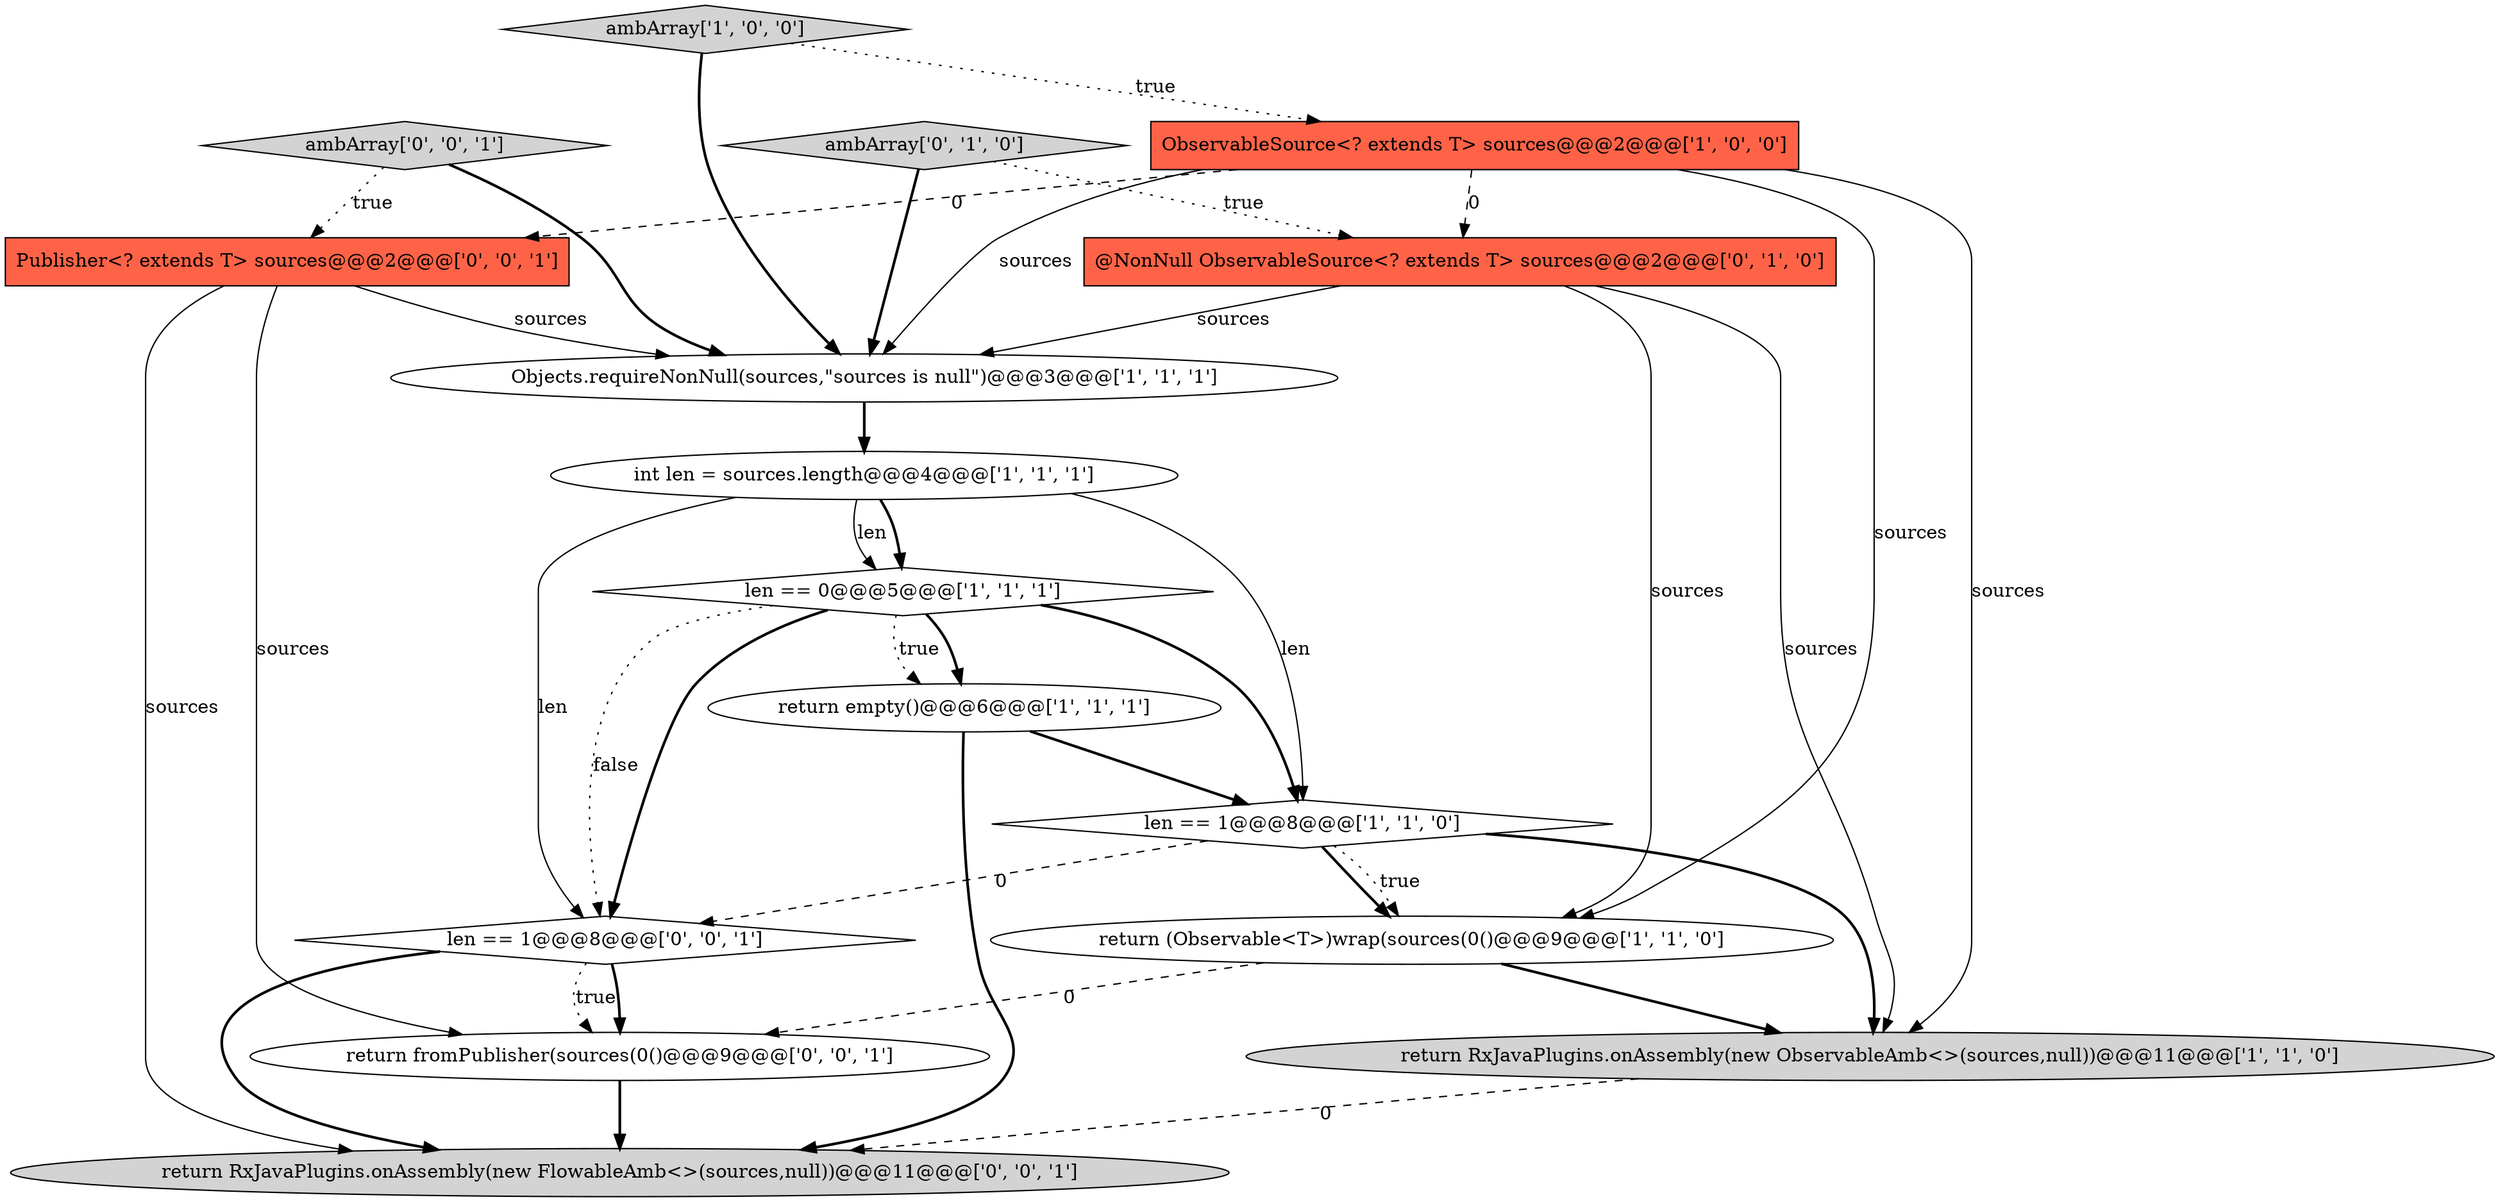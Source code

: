 digraph {
11 [style = filled, label = "return RxJavaPlugins.onAssembly(new FlowableAmb<>(sources,null))@@@11@@@['0', '0', '1']", fillcolor = lightgray, shape = ellipse image = "AAA0AAABBB3BBB"];
5 [style = filled, label = "return empty()@@@6@@@['1', '1', '1']", fillcolor = white, shape = ellipse image = "AAA0AAABBB1BBB"];
10 [style = filled, label = "ambArray['0', '1', '0']", fillcolor = lightgray, shape = diamond image = "AAA0AAABBB2BBB"];
13 [style = filled, label = "len == 1@@@8@@@['0', '0', '1']", fillcolor = white, shape = diamond image = "AAA0AAABBB3BBB"];
14 [style = filled, label = "Publisher<? extends T> sources@@@2@@@['0', '0', '1']", fillcolor = tomato, shape = box image = "AAA0AAABBB3BBB"];
7 [style = filled, label = "len == 1@@@8@@@['1', '1', '0']", fillcolor = white, shape = diamond image = "AAA0AAABBB1BBB"];
3 [style = filled, label = "Objects.requireNonNull(sources,\"sources is null\")@@@3@@@['1', '1', '1']", fillcolor = white, shape = ellipse image = "AAA0AAABBB1BBB"];
4 [style = filled, label = "return RxJavaPlugins.onAssembly(new ObservableAmb<>(sources,null))@@@11@@@['1', '1', '0']", fillcolor = lightgray, shape = ellipse image = "AAA0AAABBB1BBB"];
6 [style = filled, label = "len == 0@@@5@@@['1', '1', '1']", fillcolor = white, shape = diamond image = "AAA0AAABBB1BBB"];
8 [style = filled, label = "int len = sources.length@@@4@@@['1', '1', '1']", fillcolor = white, shape = ellipse image = "AAA0AAABBB1BBB"];
1 [style = filled, label = "return (Observable<T>)wrap(sources(0()@@@9@@@['1', '1', '0']", fillcolor = white, shape = ellipse image = "AAA0AAABBB1BBB"];
9 [style = filled, label = "@NonNull ObservableSource<? extends T> sources@@@2@@@['0', '1', '0']", fillcolor = tomato, shape = box image = "AAA1AAABBB2BBB"];
0 [style = filled, label = "ambArray['1', '0', '0']", fillcolor = lightgray, shape = diamond image = "AAA0AAABBB1BBB"];
15 [style = filled, label = "return fromPublisher(sources(0()@@@9@@@['0', '0', '1']", fillcolor = white, shape = ellipse image = "AAA0AAABBB3BBB"];
12 [style = filled, label = "ambArray['0', '0', '1']", fillcolor = lightgray, shape = diamond image = "AAA0AAABBB3BBB"];
2 [style = filled, label = "ObservableSource<? extends T> sources@@@2@@@['1', '0', '0']", fillcolor = tomato, shape = box image = "AAA1AAABBB1BBB"];
0->3 [style = bold, label=""];
6->13 [style = dotted, label="false"];
1->4 [style = bold, label=""];
7->1 [style = bold, label=""];
8->13 [style = solid, label="len"];
1->15 [style = dashed, label="0"];
14->11 [style = solid, label="sources"];
2->4 [style = solid, label="sources"];
10->3 [style = bold, label=""];
9->3 [style = solid, label="sources"];
8->6 [style = bold, label=""];
7->4 [style = bold, label=""];
10->9 [style = dotted, label="true"];
13->11 [style = bold, label=""];
8->6 [style = solid, label="len"];
2->1 [style = solid, label="sources"];
12->14 [style = dotted, label="true"];
6->5 [style = bold, label=""];
14->15 [style = solid, label="sources"];
14->3 [style = solid, label="sources"];
2->3 [style = solid, label="sources"];
15->11 [style = bold, label=""];
8->7 [style = solid, label="len"];
2->14 [style = dashed, label="0"];
2->9 [style = dashed, label="0"];
3->8 [style = bold, label=""];
6->13 [style = bold, label=""];
7->13 [style = dashed, label="0"];
5->7 [style = bold, label=""];
13->15 [style = dotted, label="true"];
5->11 [style = bold, label=""];
12->3 [style = bold, label=""];
13->15 [style = bold, label=""];
9->4 [style = solid, label="sources"];
0->2 [style = dotted, label="true"];
4->11 [style = dashed, label="0"];
6->7 [style = bold, label=""];
7->1 [style = dotted, label="true"];
9->1 [style = solid, label="sources"];
6->5 [style = dotted, label="true"];
}
